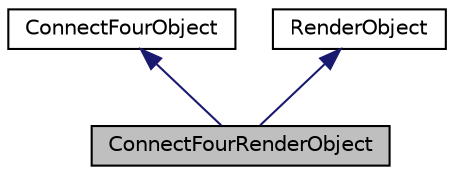 digraph "ConnectFourRenderObject"
{
  edge [fontname="Helvetica",fontsize="10",labelfontname="Helvetica",labelfontsize="10"];
  node [fontname="Helvetica",fontsize="10",shape=record];
  Node1 [label="ConnectFourRenderObject",height=0.2,width=0.4,color="black", fillcolor="grey75", style="filled" fontcolor="black"];
  Node2 -> Node1 [dir="back",color="midnightblue",fontsize="10",style="solid",fontname="Helvetica"];
  Node2 [label="ConnectFourObject",height=0.2,width=0.4,color="black", fillcolor="white", style="filled",URL="$class_connect_four_object.html",tooltip="base class for every connect four related class "];
  Node3 -> Node1 [dir="back",color="midnightblue",fontsize="10",style="solid",fontname="Helvetica"];
  Node3 [label="RenderObject",height=0.2,width=0.4,color="black", fillcolor="white", style="filled",URL="$class_render_object.html",tooltip="abstract class for each renderable object "];
}

